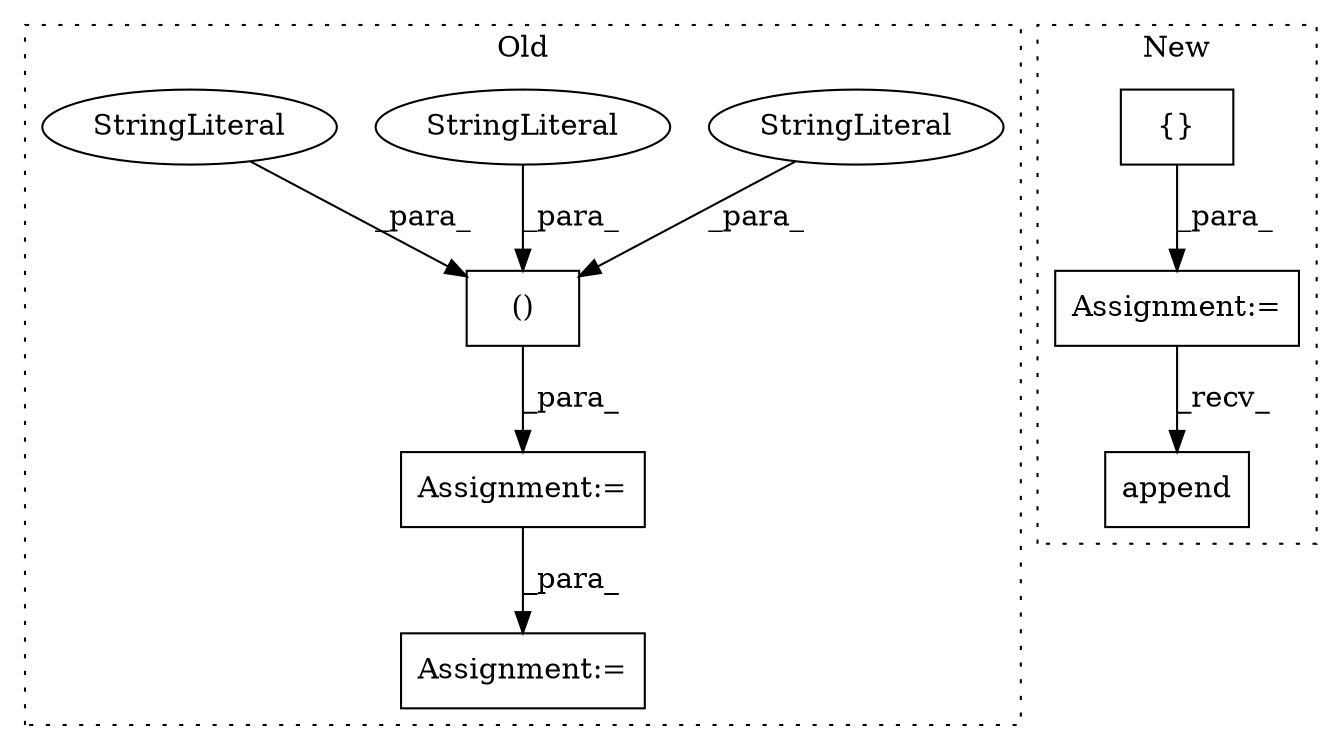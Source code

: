 digraph G {
subgraph cluster0 {
1 [label="()" a="106" s="526" l="50" shape="box"];
5 [label="Assignment:=" a="7" s="715" l="9" shape="box"];
6 [label="StringLiteral" a="45" s="567" l="9" shape="ellipse"];
7 [label="StringLiteral" a="45" s="526" l="5" shape="ellipse"];
8 [label="Assignment:=" a="7" s="520" l="6" shape="box"];
9 [label="StringLiteral" a="45" s="544" l="10" shape="ellipse"];
label = "Old";
style="dotted";
}
subgraph cluster1 {
2 [label="append" a="32" s="1522,1539" l="7,1" shape="box"];
3 [label="Assignment:=" a="7" s="1389" l="1" shape="box"];
4 [label="{}" a="4" s="1402,1429" l="1,1" shape="box"];
label = "New";
style="dotted";
}
1 -> 8 [label="_para_"];
3 -> 2 [label="_recv_"];
4 -> 3 [label="_para_"];
6 -> 1 [label="_para_"];
7 -> 1 [label="_para_"];
8 -> 5 [label="_para_"];
9 -> 1 [label="_para_"];
}